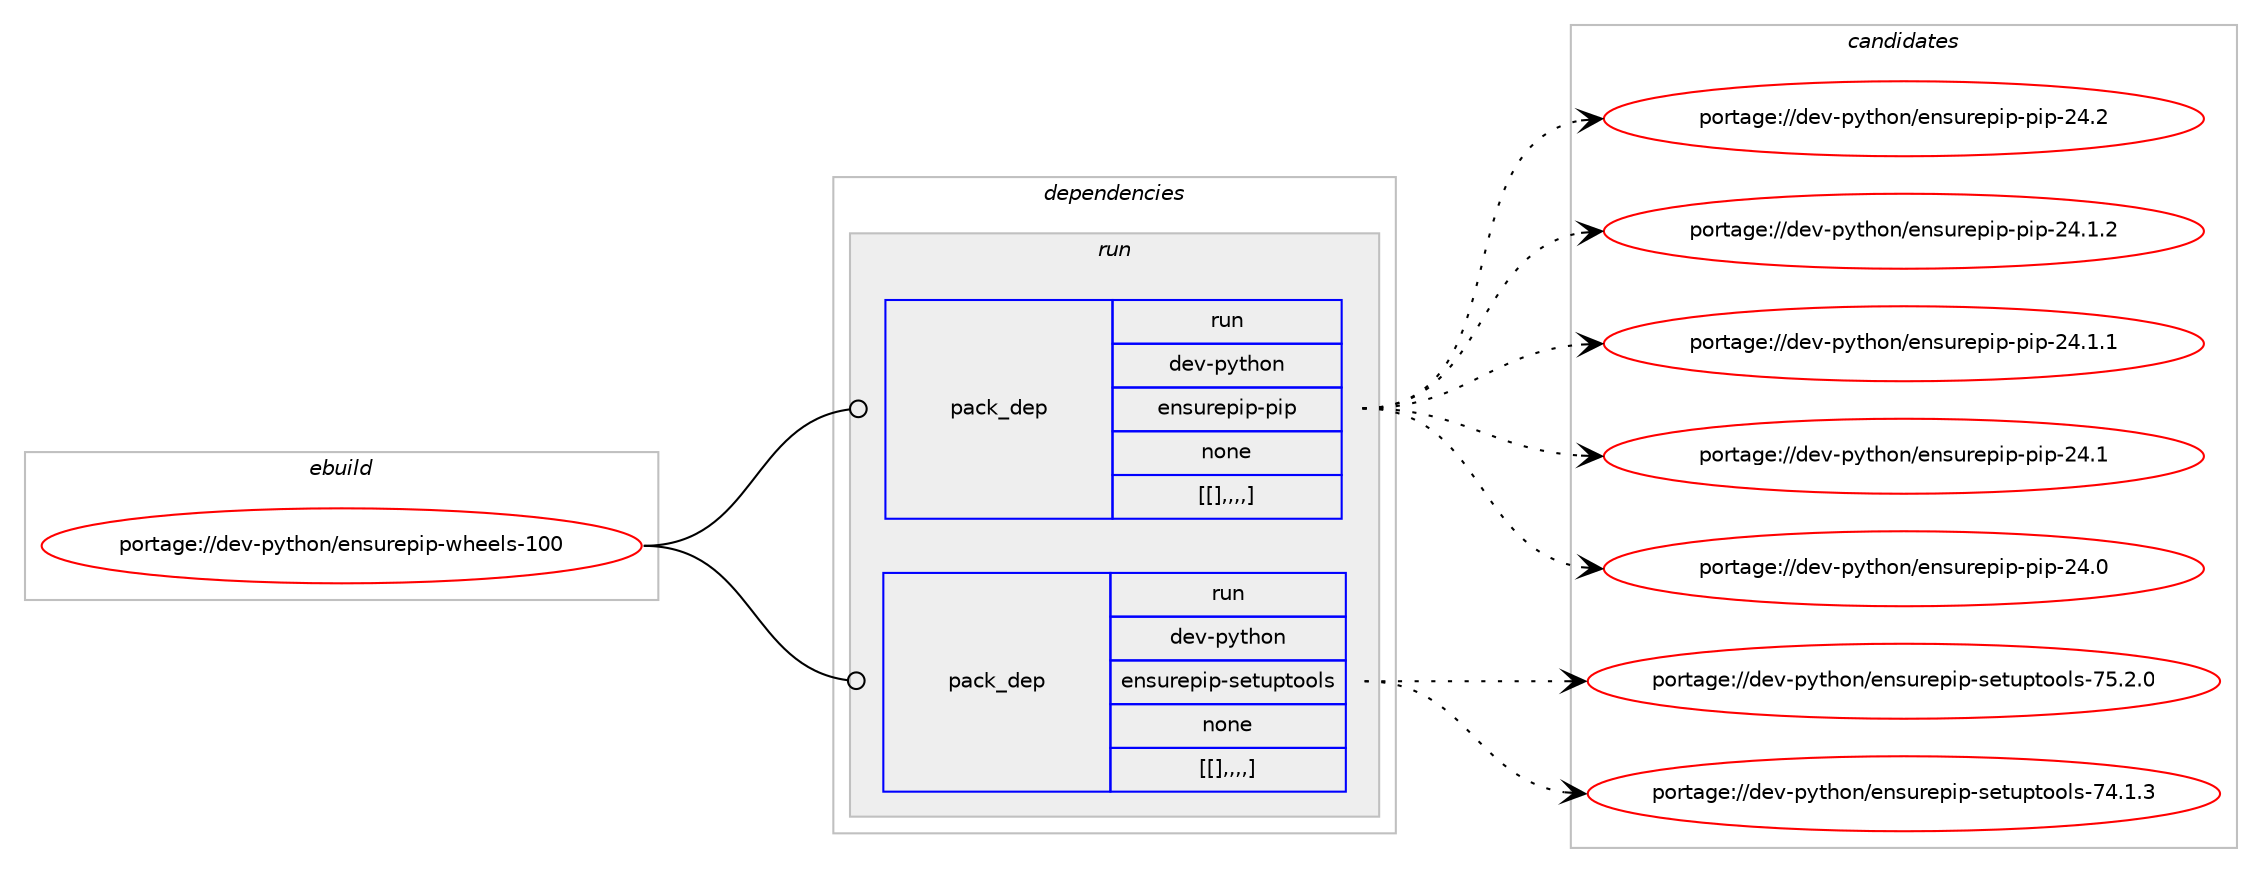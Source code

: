 digraph prolog {

# *************
# Graph options
# *************

newrank=true;
concentrate=true;
compound=true;
graph [rankdir=LR,fontname=Helvetica,fontsize=10,ranksep=1.5];#, ranksep=2.5, nodesep=0.2];
edge  [arrowhead=vee];
node  [fontname=Helvetica,fontsize=10];

# **********
# The ebuild
# **********

subgraph cluster_leftcol {
color=gray;
label=<<i>ebuild</i>>;
id [label="portage://dev-python/ensurepip-wheels-100", color=red, width=4, href="../dev-python/ensurepip-wheels-100.svg"];
}

# ****************
# The dependencies
# ****************

subgraph cluster_midcol {
color=gray;
label=<<i>dependencies</i>>;
subgraph cluster_compile {
fillcolor="#eeeeee";
style=filled;
label=<<i>compile</i>>;
}
subgraph cluster_compileandrun {
fillcolor="#eeeeee";
style=filled;
label=<<i>compile and run</i>>;
}
subgraph cluster_run {
fillcolor="#eeeeee";
style=filled;
label=<<i>run</i>>;
subgraph pack115456 {
dependency151599 [label=<<TABLE BORDER="0" CELLBORDER="1" CELLSPACING="0" CELLPADDING="4" WIDTH="220"><TR><TD ROWSPAN="6" CELLPADDING="30">pack_dep</TD></TR><TR><TD WIDTH="110">run</TD></TR><TR><TD>dev-python</TD></TR><TR><TD>ensurepip-pip</TD></TR><TR><TD>none</TD></TR><TR><TD>[[],,,,]</TD></TR></TABLE>>, shape=none, color=blue];
}
id:e -> dependency151599:w [weight=20,style="solid",arrowhead="odot"];
subgraph pack115457 {
dependency151600 [label=<<TABLE BORDER="0" CELLBORDER="1" CELLSPACING="0" CELLPADDING="4" WIDTH="220"><TR><TD ROWSPAN="6" CELLPADDING="30">pack_dep</TD></TR><TR><TD WIDTH="110">run</TD></TR><TR><TD>dev-python</TD></TR><TR><TD>ensurepip-setuptools</TD></TR><TR><TD>none</TD></TR><TR><TD>[[],,,,]</TD></TR></TABLE>>, shape=none, color=blue];
}
id:e -> dependency151600:w [weight=20,style="solid",arrowhead="odot"];
}
}

# **************
# The candidates
# **************

subgraph cluster_choices {
rank=same;
color=gray;
label=<<i>candidates</i>>;

subgraph choice115456 {
color=black;
nodesep=1;
choice1001011184511212111610411111047101110115117114101112105112451121051124550524650 [label="portage://dev-python/ensurepip-pip-24.2", color=red, width=4,href="../dev-python/ensurepip-pip-24.2.svg"];
choice10010111845112121116104111110471011101151171141011121051124511210511245505246494650 [label="portage://dev-python/ensurepip-pip-24.1.2", color=red, width=4,href="../dev-python/ensurepip-pip-24.1.2.svg"];
choice10010111845112121116104111110471011101151171141011121051124511210511245505246494649 [label="portage://dev-python/ensurepip-pip-24.1.1", color=red, width=4,href="../dev-python/ensurepip-pip-24.1.1.svg"];
choice1001011184511212111610411111047101110115117114101112105112451121051124550524649 [label="portage://dev-python/ensurepip-pip-24.1", color=red, width=4,href="../dev-python/ensurepip-pip-24.1.svg"];
choice1001011184511212111610411111047101110115117114101112105112451121051124550524648 [label="portage://dev-python/ensurepip-pip-24.0", color=red, width=4,href="../dev-python/ensurepip-pip-24.0.svg"];
dependency151599:e -> choice1001011184511212111610411111047101110115117114101112105112451121051124550524650:w [style=dotted,weight="100"];
dependency151599:e -> choice10010111845112121116104111110471011101151171141011121051124511210511245505246494650:w [style=dotted,weight="100"];
dependency151599:e -> choice10010111845112121116104111110471011101151171141011121051124511210511245505246494649:w [style=dotted,weight="100"];
dependency151599:e -> choice1001011184511212111610411111047101110115117114101112105112451121051124550524649:w [style=dotted,weight="100"];
dependency151599:e -> choice1001011184511212111610411111047101110115117114101112105112451121051124550524648:w [style=dotted,weight="100"];
}
subgraph choice115457 {
color=black;
nodesep=1;
choice10010111845112121116104111110471011101151171141011121051124511510111611711211611111110811545555346504648 [label="portage://dev-python/ensurepip-setuptools-75.2.0", color=red, width=4,href="../dev-python/ensurepip-setuptools-75.2.0.svg"];
choice10010111845112121116104111110471011101151171141011121051124511510111611711211611111110811545555246494651 [label="portage://dev-python/ensurepip-setuptools-74.1.3", color=red, width=4,href="../dev-python/ensurepip-setuptools-74.1.3.svg"];
dependency151600:e -> choice10010111845112121116104111110471011101151171141011121051124511510111611711211611111110811545555346504648:w [style=dotted,weight="100"];
dependency151600:e -> choice10010111845112121116104111110471011101151171141011121051124511510111611711211611111110811545555246494651:w [style=dotted,weight="100"];
}
}

}
